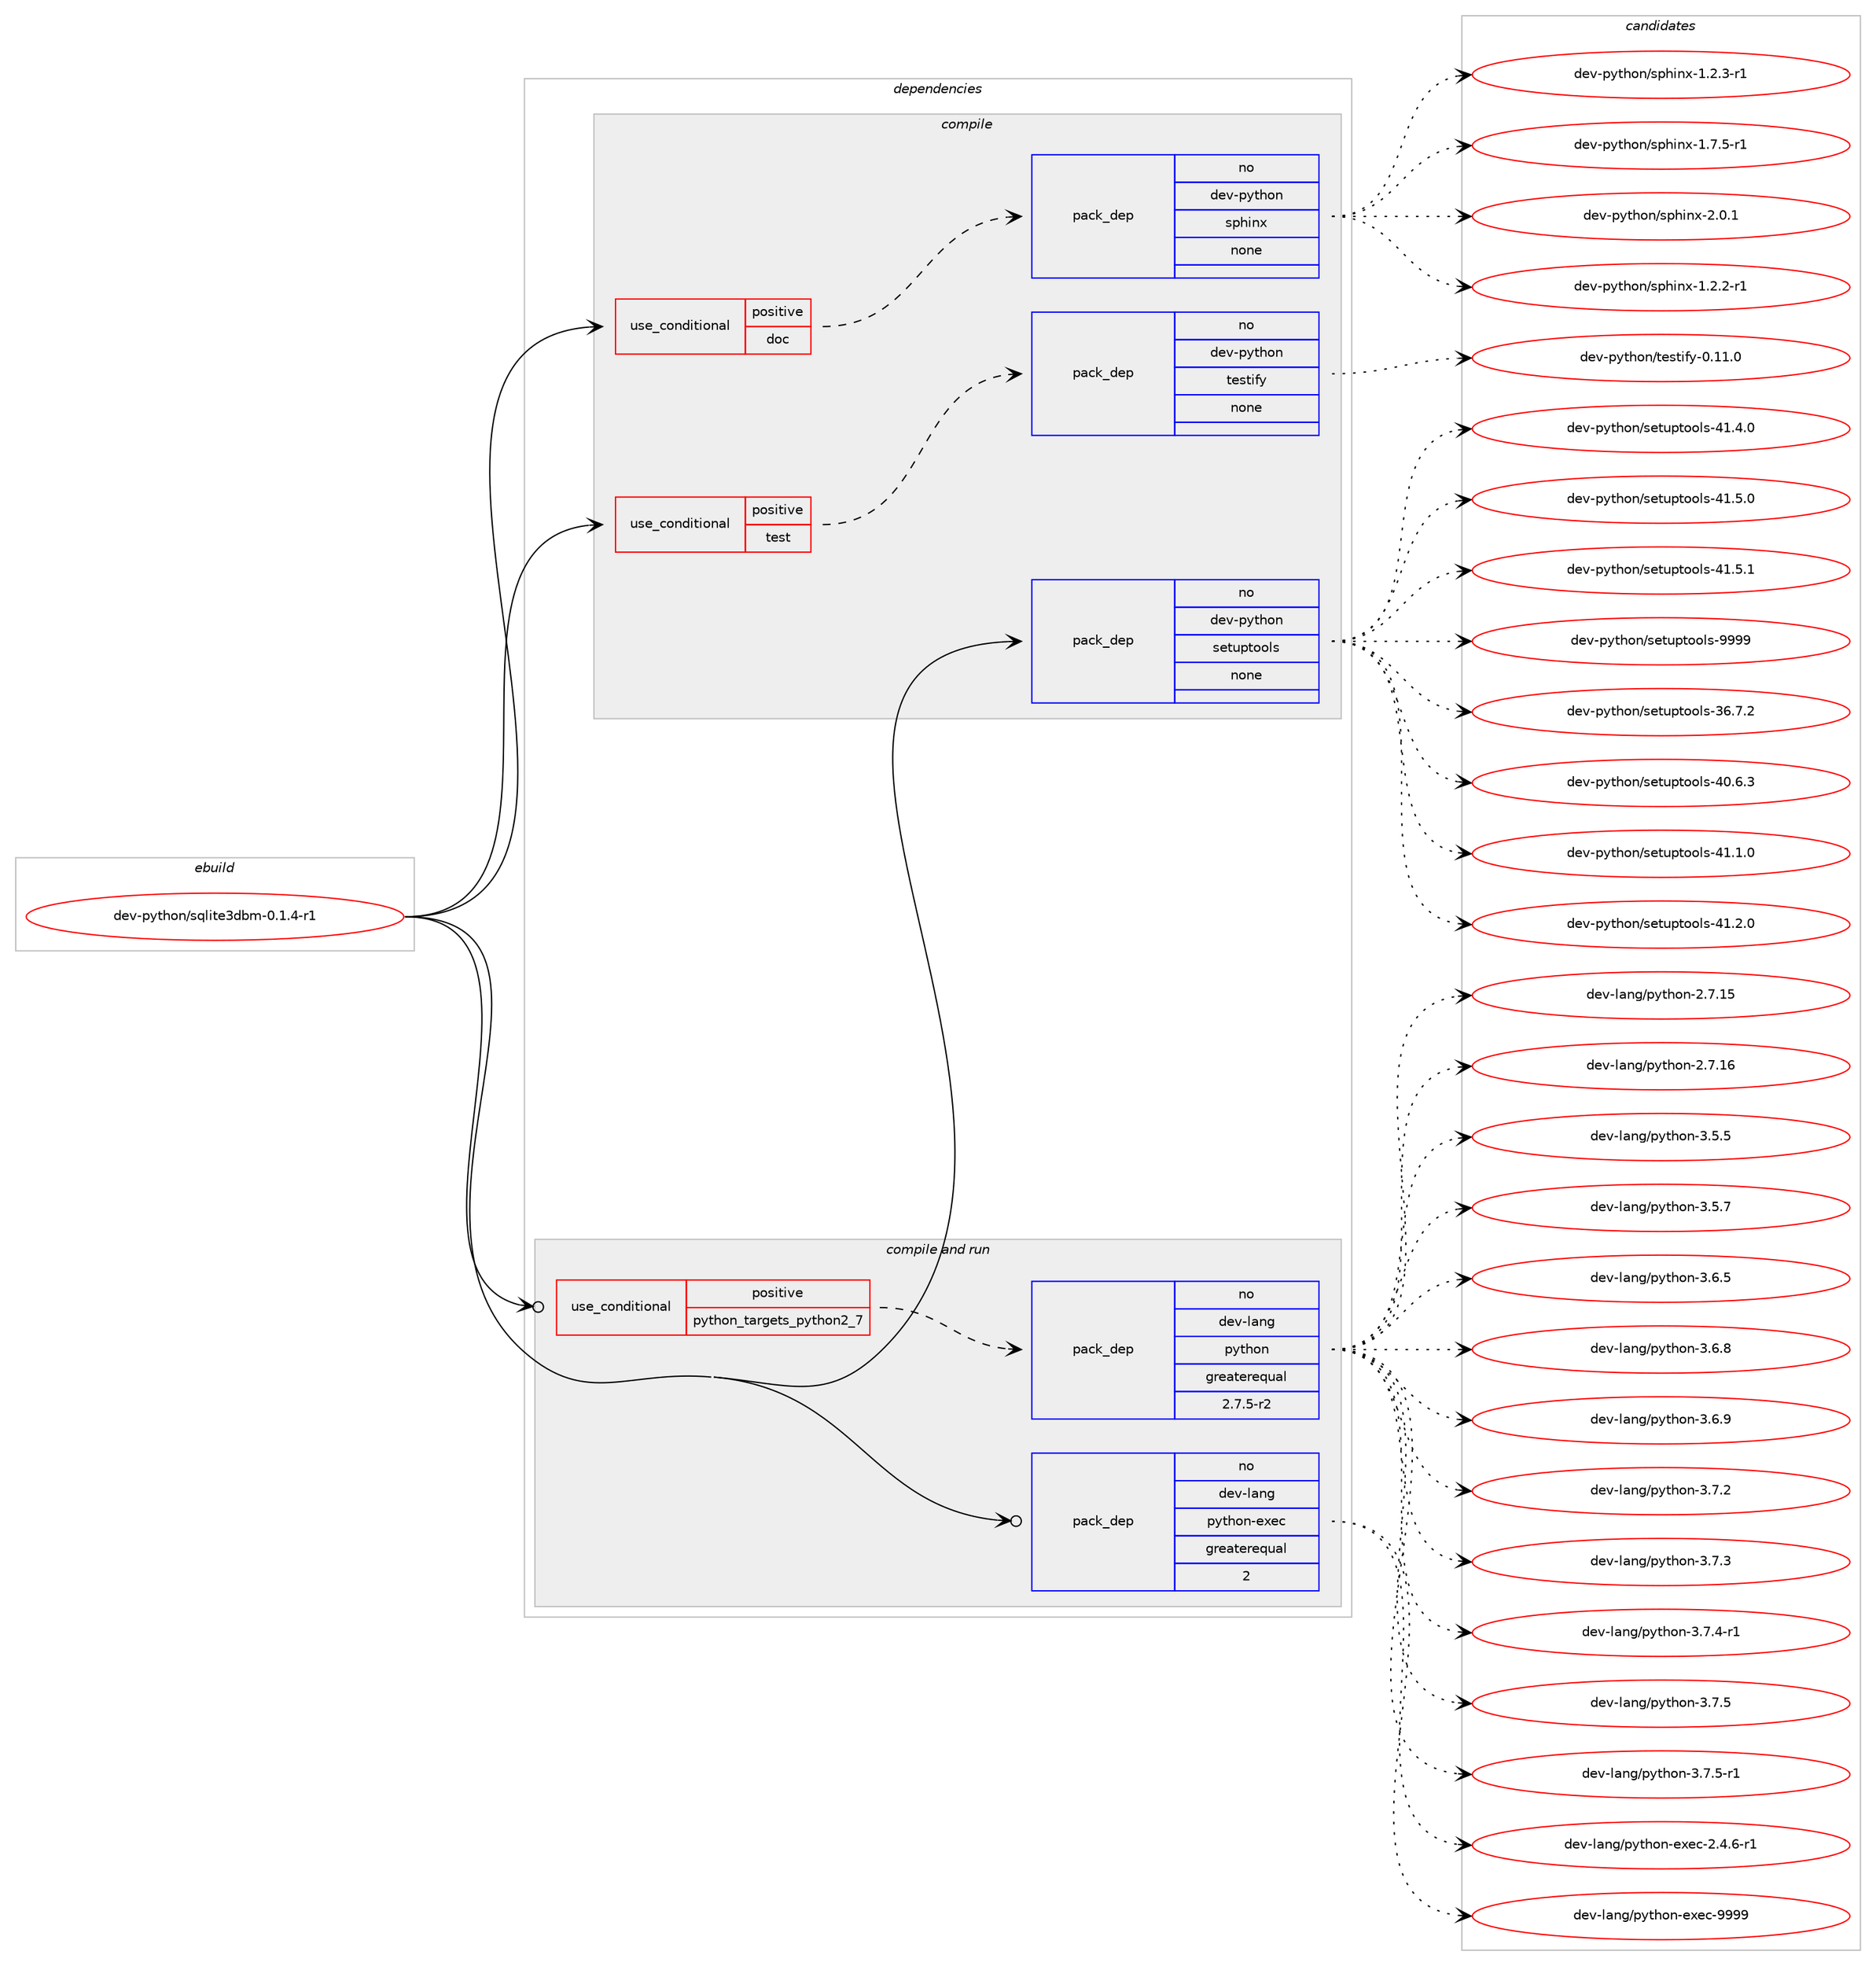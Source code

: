 digraph prolog {

# *************
# Graph options
# *************

newrank=true;
concentrate=true;
compound=true;
graph [rankdir=LR,fontname=Helvetica,fontsize=10,ranksep=1.5];#, ranksep=2.5, nodesep=0.2];
edge  [arrowhead=vee];
node  [fontname=Helvetica,fontsize=10];

# **********
# The ebuild
# **********

subgraph cluster_leftcol {
color=gray;
rank=same;
label=<<i>ebuild</i>>;
id [label="dev-python/sqlite3dbm-0.1.4-r1", color=red, width=4, href="../dev-python/sqlite3dbm-0.1.4-r1.svg"];
}

# ****************
# The dependencies
# ****************

subgraph cluster_midcol {
color=gray;
label=<<i>dependencies</i>>;
subgraph cluster_compile {
fillcolor="#eeeeee";
style=filled;
label=<<i>compile</i>>;
subgraph cond149909 {
dependency639028 [label=<<TABLE BORDER="0" CELLBORDER="1" CELLSPACING="0" CELLPADDING="4"><TR><TD ROWSPAN="3" CELLPADDING="10">use_conditional</TD></TR><TR><TD>positive</TD></TR><TR><TD>doc</TD></TR></TABLE>>, shape=none, color=red];
subgraph pack477238 {
dependency639029 [label=<<TABLE BORDER="0" CELLBORDER="1" CELLSPACING="0" CELLPADDING="4" WIDTH="220"><TR><TD ROWSPAN="6" CELLPADDING="30">pack_dep</TD></TR><TR><TD WIDTH="110">no</TD></TR><TR><TD>dev-python</TD></TR><TR><TD>sphinx</TD></TR><TR><TD>none</TD></TR><TR><TD></TD></TR></TABLE>>, shape=none, color=blue];
}
dependency639028:e -> dependency639029:w [weight=20,style="dashed",arrowhead="vee"];
}
id:e -> dependency639028:w [weight=20,style="solid",arrowhead="vee"];
subgraph cond149910 {
dependency639030 [label=<<TABLE BORDER="0" CELLBORDER="1" CELLSPACING="0" CELLPADDING="4"><TR><TD ROWSPAN="3" CELLPADDING="10">use_conditional</TD></TR><TR><TD>positive</TD></TR><TR><TD>test</TD></TR></TABLE>>, shape=none, color=red];
subgraph pack477239 {
dependency639031 [label=<<TABLE BORDER="0" CELLBORDER="1" CELLSPACING="0" CELLPADDING="4" WIDTH="220"><TR><TD ROWSPAN="6" CELLPADDING="30">pack_dep</TD></TR><TR><TD WIDTH="110">no</TD></TR><TR><TD>dev-python</TD></TR><TR><TD>testify</TD></TR><TR><TD>none</TD></TR><TR><TD></TD></TR></TABLE>>, shape=none, color=blue];
}
dependency639030:e -> dependency639031:w [weight=20,style="dashed",arrowhead="vee"];
}
id:e -> dependency639030:w [weight=20,style="solid",arrowhead="vee"];
subgraph pack477240 {
dependency639032 [label=<<TABLE BORDER="0" CELLBORDER="1" CELLSPACING="0" CELLPADDING="4" WIDTH="220"><TR><TD ROWSPAN="6" CELLPADDING="30">pack_dep</TD></TR><TR><TD WIDTH="110">no</TD></TR><TR><TD>dev-python</TD></TR><TR><TD>setuptools</TD></TR><TR><TD>none</TD></TR><TR><TD></TD></TR></TABLE>>, shape=none, color=blue];
}
id:e -> dependency639032:w [weight=20,style="solid",arrowhead="vee"];
}
subgraph cluster_compileandrun {
fillcolor="#eeeeee";
style=filled;
label=<<i>compile and run</i>>;
subgraph cond149911 {
dependency639033 [label=<<TABLE BORDER="0" CELLBORDER="1" CELLSPACING="0" CELLPADDING="4"><TR><TD ROWSPAN="3" CELLPADDING="10">use_conditional</TD></TR><TR><TD>positive</TD></TR><TR><TD>python_targets_python2_7</TD></TR></TABLE>>, shape=none, color=red];
subgraph pack477241 {
dependency639034 [label=<<TABLE BORDER="0" CELLBORDER="1" CELLSPACING="0" CELLPADDING="4" WIDTH="220"><TR><TD ROWSPAN="6" CELLPADDING="30">pack_dep</TD></TR><TR><TD WIDTH="110">no</TD></TR><TR><TD>dev-lang</TD></TR><TR><TD>python</TD></TR><TR><TD>greaterequal</TD></TR><TR><TD>2.7.5-r2</TD></TR></TABLE>>, shape=none, color=blue];
}
dependency639033:e -> dependency639034:w [weight=20,style="dashed",arrowhead="vee"];
}
id:e -> dependency639033:w [weight=20,style="solid",arrowhead="odotvee"];
subgraph pack477242 {
dependency639035 [label=<<TABLE BORDER="0" CELLBORDER="1" CELLSPACING="0" CELLPADDING="4" WIDTH="220"><TR><TD ROWSPAN="6" CELLPADDING="30">pack_dep</TD></TR><TR><TD WIDTH="110">no</TD></TR><TR><TD>dev-lang</TD></TR><TR><TD>python-exec</TD></TR><TR><TD>greaterequal</TD></TR><TR><TD>2</TD></TR></TABLE>>, shape=none, color=blue];
}
id:e -> dependency639035:w [weight=20,style="solid",arrowhead="odotvee"];
}
subgraph cluster_run {
fillcolor="#eeeeee";
style=filled;
label=<<i>run</i>>;
}
}

# **************
# The candidates
# **************

subgraph cluster_choices {
rank=same;
color=gray;
label=<<i>candidates</i>>;

subgraph choice477238 {
color=black;
nodesep=1;
choice10010111845112121116104111110471151121041051101204549465046504511449 [label="dev-python/sphinx-1.2.2-r1", color=red, width=4,href="../dev-python/sphinx-1.2.2-r1.svg"];
choice10010111845112121116104111110471151121041051101204549465046514511449 [label="dev-python/sphinx-1.2.3-r1", color=red, width=4,href="../dev-python/sphinx-1.2.3-r1.svg"];
choice10010111845112121116104111110471151121041051101204549465546534511449 [label="dev-python/sphinx-1.7.5-r1", color=red, width=4,href="../dev-python/sphinx-1.7.5-r1.svg"];
choice1001011184511212111610411111047115112104105110120455046484649 [label="dev-python/sphinx-2.0.1", color=red, width=4,href="../dev-python/sphinx-2.0.1.svg"];
dependency639029:e -> choice10010111845112121116104111110471151121041051101204549465046504511449:w [style=dotted,weight="100"];
dependency639029:e -> choice10010111845112121116104111110471151121041051101204549465046514511449:w [style=dotted,weight="100"];
dependency639029:e -> choice10010111845112121116104111110471151121041051101204549465546534511449:w [style=dotted,weight="100"];
dependency639029:e -> choice1001011184511212111610411111047115112104105110120455046484649:w [style=dotted,weight="100"];
}
subgraph choice477239 {
color=black;
nodesep=1;
choice100101118451121211161041111104711610111511610510212145484649494648 [label="dev-python/testify-0.11.0", color=red, width=4,href="../dev-python/testify-0.11.0.svg"];
dependency639031:e -> choice100101118451121211161041111104711610111511610510212145484649494648:w [style=dotted,weight="100"];
}
subgraph choice477240 {
color=black;
nodesep=1;
choice100101118451121211161041111104711510111611711211611111110811545515446554650 [label="dev-python/setuptools-36.7.2", color=red, width=4,href="../dev-python/setuptools-36.7.2.svg"];
choice100101118451121211161041111104711510111611711211611111110811545524846544651 [label="dev-python/setuptools-40.6.3", color=red, width=4,href="../dev-python/setuptools-40.6.3.svg"];
choice100101118451121211161041111104711510111611711211611111110811545524946494648 [label="dev-python/setuptools-41.1.0", color=red, width=4,href="../dev-python/setuptools-41.1.0.svg"];
choice100101118451121211161041111104711510111611711211611111110811545524946504648 [label="dev-python/setuptools-41.2.0", color=red, width=4,href="../dev-python/setuptools-41.2.0.svg"];
choice100101118451121211161041111104711510111611711211611111110811545524946524648 [label="dev-python/setuptools-41.4.0", color=red, width=4,href="../dev-python/setuptools-41.4.0.svg"];
choice100101118451121211161041111104711510111611711211611111110811545524946534648 [label="dev-python/setuptools-41.5.0", color=red, width=4,href="../dev-python/setuptools-41.5.0.svg"];
choice100101118451121211161041111104711510111611711211611111110811545524946534649 [label="dev-python/setuptools-41.5.1", color=red, width=4,href="../dev-python/setuptools-41.5.1.svg"];
choice10010111845112121116104111110471151011161171121161111111081154557575757 [label="dev-python/setuptools-9999", color=red, width=4,href="../dev-python/setuptools-9999.svg"];
dependency639032:e -> choice100101118451121211161041111104711510111611711211611111110811545515446554650:w [style=dotted,weight="100"];
dependency639032:e -> choice100101118451121211161041111104711510111611711211611111110811545524846544651:w [style=dotted,weight="100"];
dependency639032:e -> choice100101118451121211161041111104711510111611711211611111110811545524946494648:w [style=dotted,weight="100"];
dependency639032:e -> choice100101118451121211161041111104711510111611711211611111110811545524946504648:w [style=dotted,weight="100"];
dependency639032:e -> choice100101118451121211161041111104711510111611711211611111110811545524946524648:w [style=dotted,weight="100"];
dependency639032:e -> choice100101118451121211161041111104711510111611711211611111110811545524946534648:w [style=dotted,weight="100"];
dependency639032:e -> choice100101118451121211161041111104711510111611711211611111110811545524946534649:w [style=dotted,weight="100"];
dependency639032:e -> choice10010111845112121116104111110471151011161171121161111111081154557575757:w [style=dotted,weight="100"];
}
subgraph choice477241 {
color=black;
nodesep=1;
choice10010111845108971101034711212111610411111045504655464953 [label="dev-lang/python-2.7.15", color=red, width=4,href="../dev-lang/python-2.7.15.svg"];
choice10010111845108971101034711212111610411111045504655464954 [label="dev-lang/python-2.7.16", color=red, width=4,href="../dev-lang/python-2.7.16.svg"];
choice100101118451089711010347112121116104111110455146534653 [label="dev-lang/python-3.5.5", color=red, width=4,href="../dev-lang/python-3.5.5.svg"];
choice100101118451089711010347112121116104111110455146534655 [label="dev-lang/python-3.5.7", color=red, width=4,href="../dev-lang/python-3.5.7.svg"];
choice100101118451089711010347112121116104111110455146544653 [label="dev-lang/python-3.6.5", color=red, width=4,href="../dev-lang/python-3.6.5.svg"];
choice100101118451089711010347112121116104111110455146544656 [label="dev-lang/python-3.6.8", color=red, width=4,href="../dev-lang/python-3.6.8.svg"];
choice100101118451089711010347112121116104111110455146544657 [label="dev-lang/python-3.6.9", color=red, width=4,href="../dev-lang/python-3.6.9.svg"];
choice100101118451089711010347112121116104111110455146554650 [label="dev-lang/python-3.7.2", color=red, width=4,href="../dev-lang/python-3.7.2.svg"];
choice100101118451089711010347112121116104111110455146554651 [label="dev-lang/python-3.7.3", color=red, width=4,href="../dev-lang/python-3.7.3.svg"];
choice1001011184510897110103471121211161041111104551465546524511449 [label="dev-lang/python-3.7.4-r1", color=red, width=4,href="../dev-lang/python-3.7.4-r1.svg"];
choice100101118451089711010347112121116104111110455146554653 [label="dev-lang/python-3.7.5", color=red, width=4,href="../dev-lang/python-3.7.5.svg"];
choice1001011184510897110103471121211161041111104551465546534511449 [label="dev-lang/python-3.7.5-r1", color=red, width=4,href="../dev-lang/python-3.7.5-r1.svg"];
dependency639034:e -> choice10010111845108971101034711212111610411111045504655464953:w [style=dotted,weight="100"];
dependency639034:e -> choice10010111845108971101034711212111610411111045504655464954:w [style=dotted,weight="100"];
dependency639034:e -> choice100101118451089711010347112121116104111110455146534653:w [style=dotted,weight="100"];
dependency639034:e -> choice100101118451089711010347112121116104111110455146534655:w [style=dotted,weight="100"];
dependency639034:e -> choice100101118451089711010347112121116104111110455146544653:w [style=dotted,weight="100"];
dependency639034:e -> choice100101118451089711010347112121116104111110455146544656:w [style=dotted,weight="100"];
dependency639034:e -> choice100101118451089711010347112121116104111110455146544657:w [style=dotted,weight="100"];
dependency639034:e -> choice100101118451089711010347112121116104111110455146554650:w [style=dotted,weight="100"];
dependency639034:e -> choice100101118451089711010347112121116104111110455146554651:w [style=dotted,weight="100"];
dependency639034:e -> choice1001011184510897110103471121211161041111104551465546524511449:w [style=dotted,weight="100"];
dependency639034:e -> choice100101118451089711010347112121116104111110455146554653:w [style=dotted,weight="100"];
dependency639034:e -> choice1001011184510897110103471121211161041111104551465546534511449:w [style=dotted,weight="100"];
}
subgraph choice477242 {
color=black;
nodesep=1;
choice10010111845108971101034711212111610411111045101120101994550465246544511449 [label="dev-lang/python-exec-2.4.6-r1", color=red, width=4,href="../dev-lang/python-exec-2.4.6-r1.svg"];
choice10010111845108971101034711212111610411111045101120101994557575757 [label="dev-lang/python-exec-9999", color=red, width=4,href="../dev-lang/python-exec-9999.svg"];
dependency639035:e -> choice10010111845108971101034711212111610411111045101120101994550465246544511449:w [style=dotted,weight="100"];
dependency639035:e -> choice10010111845108971101034711212111610411111045101120101994557575757:w [style=dotted,weight="100"];
}
}

}
